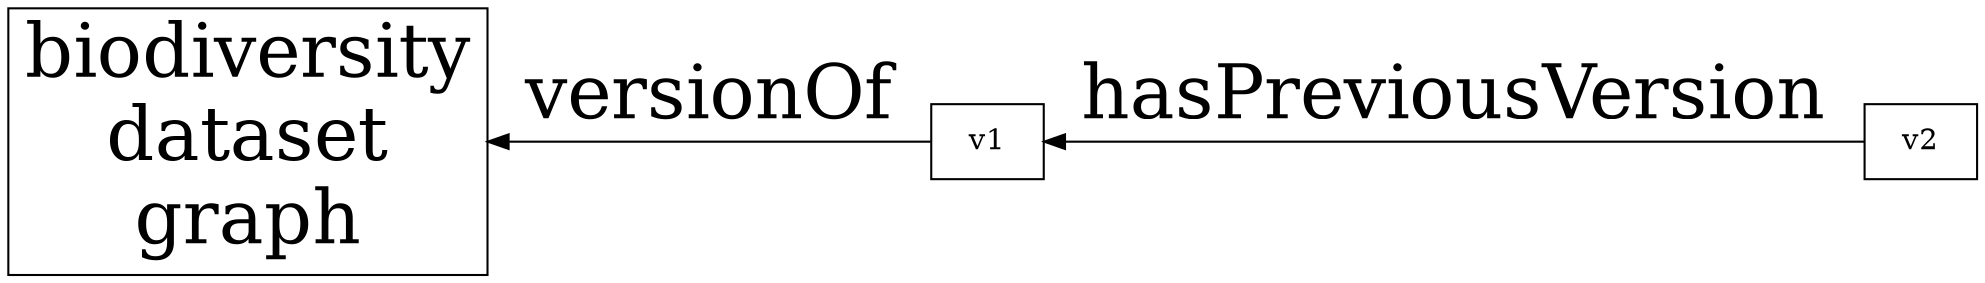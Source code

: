 digraph biodiversity_graph {
      rankdir=RL
      a [shape="box", label="biodiversity\ndataset\ngraph", fontsize=36]; 
      v1 [shape="box", image="process.png", height=0.5, imagescale=height]; 
      v2 [shape="box", image="process.png", height=0.5, imagescale=height]; 
      
      v2 -> v1 [label="hasPreviousVersion", fontsize=36]
      v1 -> a [label="versionOf", fontsize=36]
}

